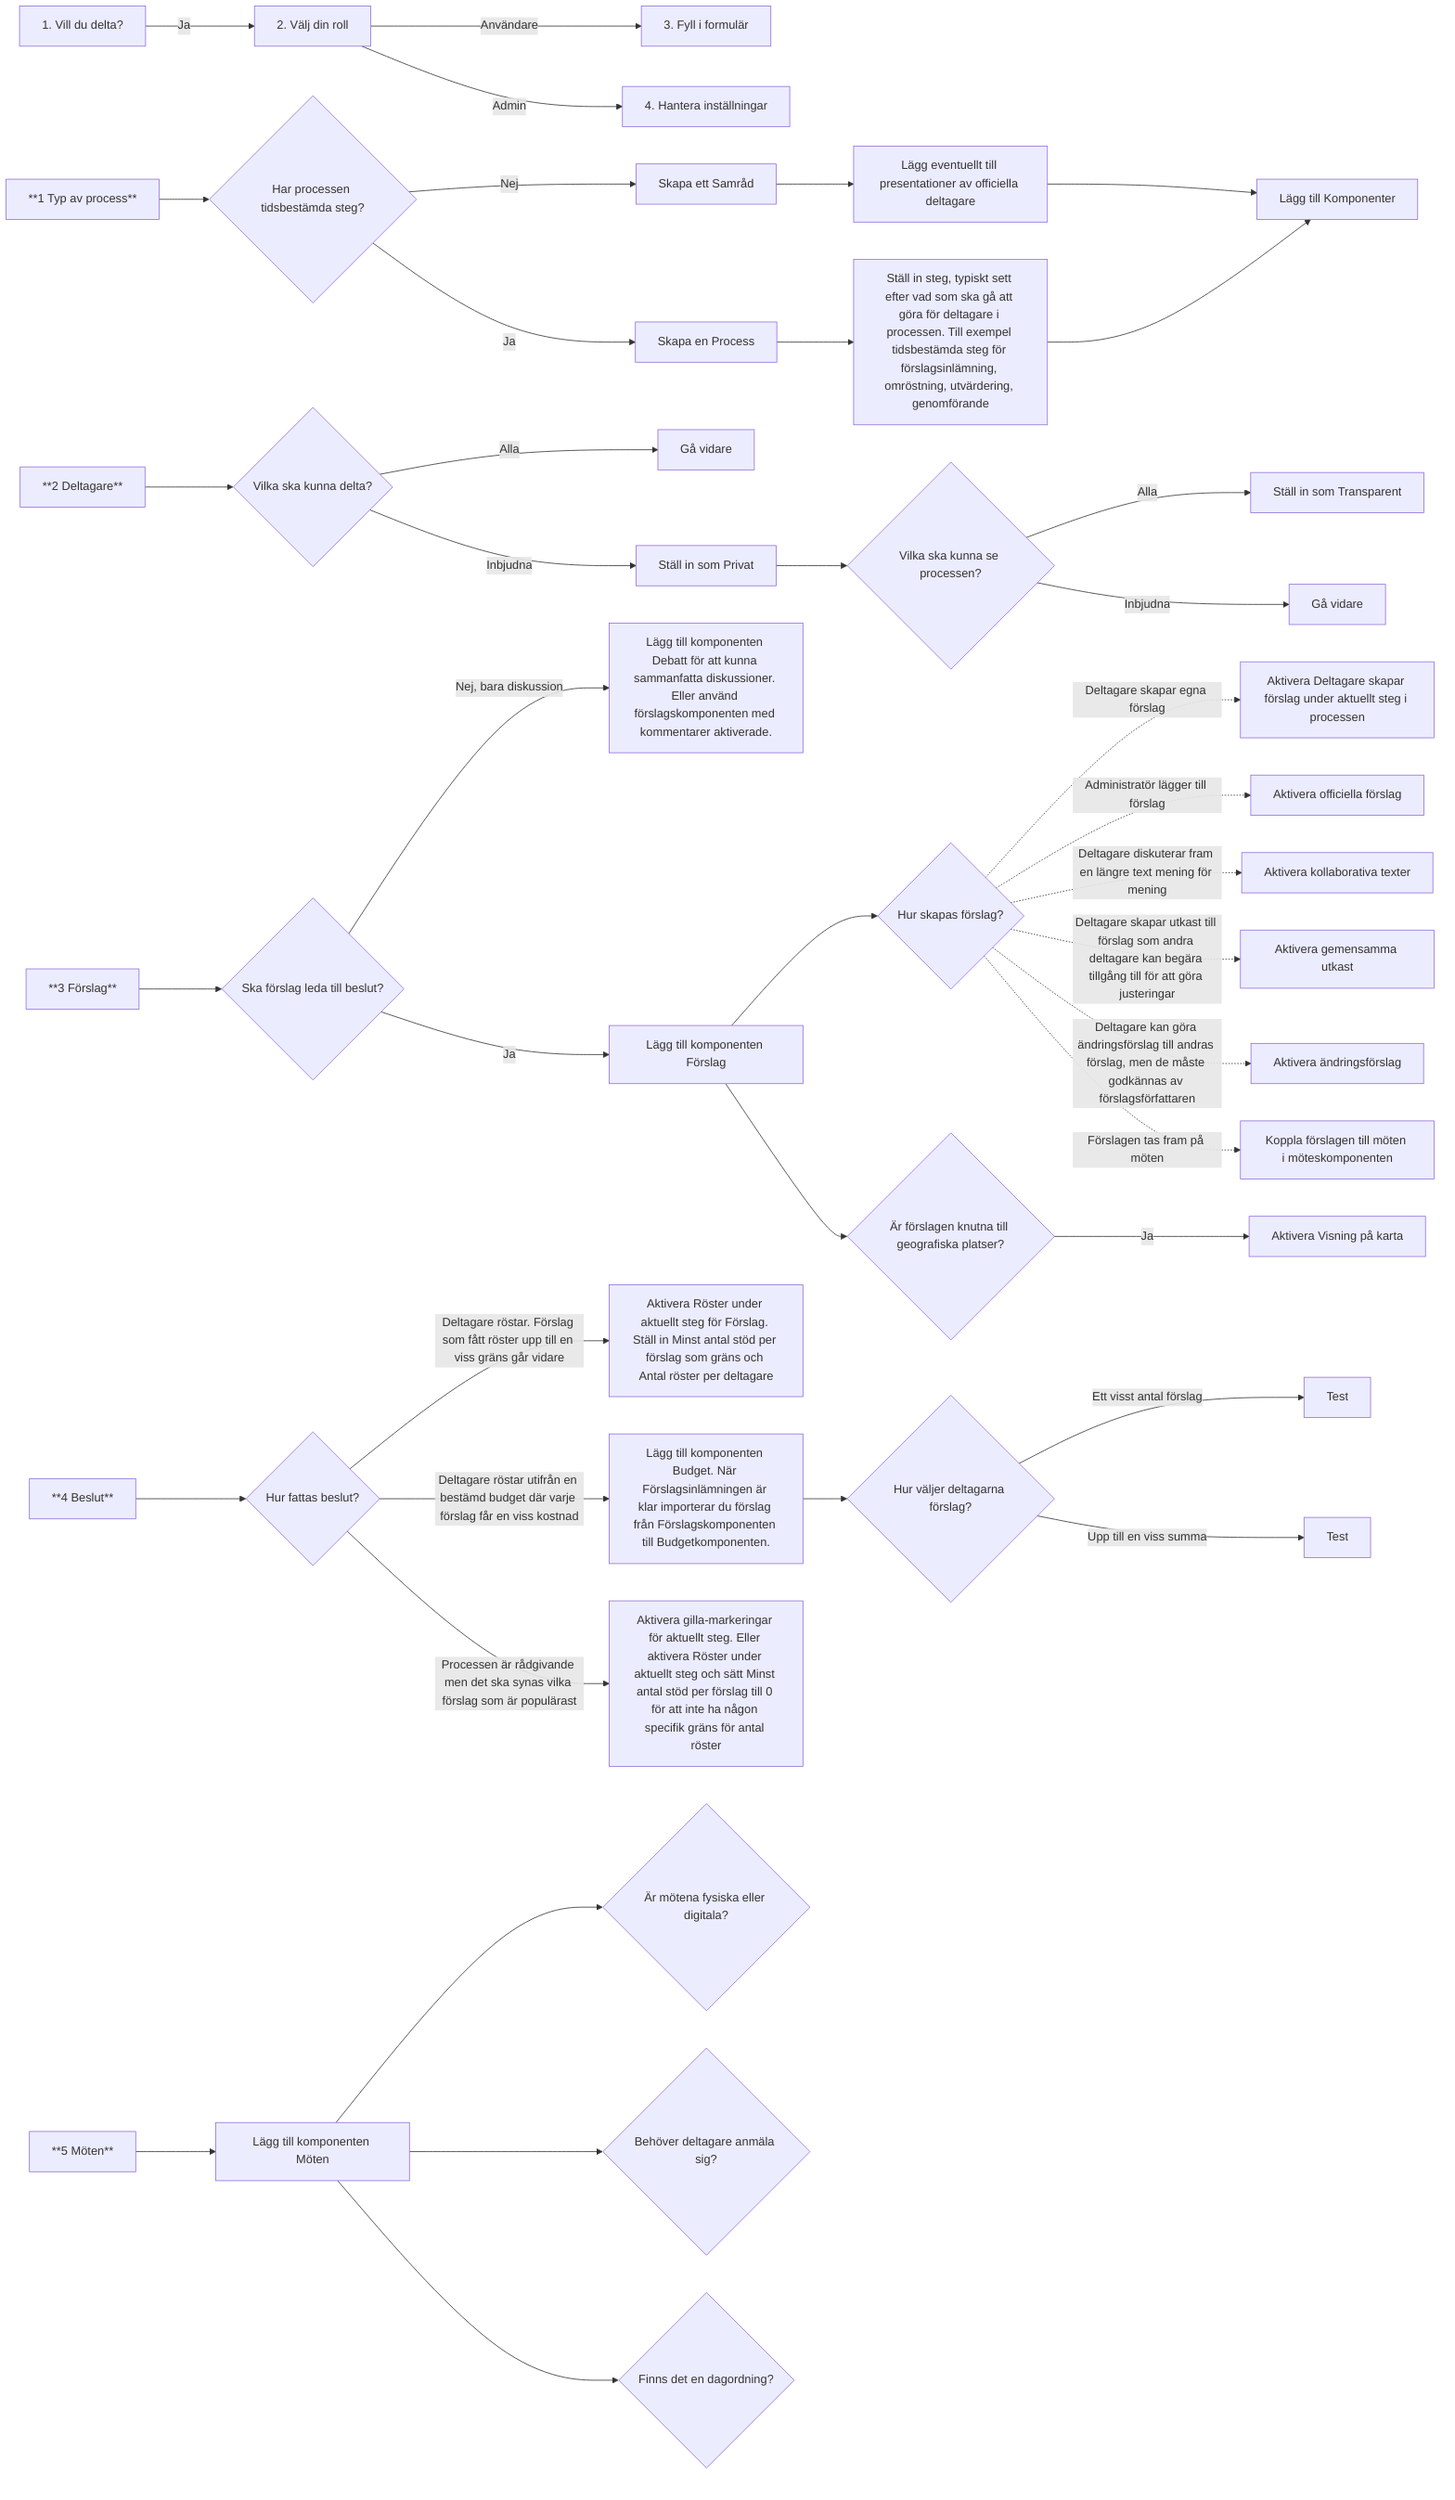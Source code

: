 graph LR
    Q1[1. Vill du delta?]
    Q1 -->|Ja| Q2[2. Välj din roll]
    Q2 -->|Användare| Q3[3. Fyll i formulär]
    Q2 -->|Admin| Q4[4. Hantera inställningar]

  	A[**1 Typ av process**] --> B{Har processen tidsbestämda steg?}
    B -->|Ja| C[Skapa en Process]
    C --> K[Ställ in steg, typiskt sett efter vad som ska gå att göra för deltagare i processen. Till exempel tidsbestämda steg för förslagsinlämning, omröstning, utvärdering, genomförande]
    B -->|Nej| D[Skapa ett Samråd]
    D --> GA[Lägg eventuellt till presentationer av officiella deltagare]
    GA --> L[Lägg till Komponenter]
    K --> L[Lägg till Komponenter]

    M[**2 Deltagare**] --> E{Vilka ska kunna delta?}
    E -->|Alla| G[Gå vidare]
    E -->|Inbjudna| H[Ställ in som Privat] --> F{Vilka ska kunna se processen?}
    F -->|Alla| I[Ställ in som Transparent]
    F -->|Inbjudna| J[Gå vidare]

    N[**3 Förslag**]
    N --> O{Ska förslag leda till beslut?}
    O -->|Nej, bara diskussion| P[Lägg till komponenten Debatt för att kunna sammanfatta diskussioner. Eller använd förslagskomponenten med kommentarer aktiverade.]
    O -->|Ja| Q[Lägg till komponenten Förslag] --> R{Hur skapas förslag?}
    Q --> QA{Är förslagen knutna till geografiska platser?}
  	QA -->|Ja| QB[Aktivera Visning på karta]
    R -.->|Deltagare skapar egna förslag| S[Aktivera Deltagare skapar förslag under aktuellt steg i processen]
    R -.->|Administratör lägger till förslag| T[Aktivera officiella förslag]
    R -.->|Deltagare diskuterar fram en längre text mening för mening | U[Aktivera kollaborativa texter]
    R -.->|Deltagare skapar utkast till förslag som andra deltagare kan begära tillgång till för att göra justeringar | V[Aktivera gemensamma utkast]
  	R -.->|Deltagare kan göra ändringsförslag till andras förslag, men de måste godkännas av förslagsförfattaren | W[Aktivera ändringsförslag]
    R -.->|Förslagen tas fram på möten | WA[Koppla förslagen till möten i möteskomponenten]

    X[**4 Beslut** ] --> Y{Hur fattas beslut?}
    Y --> |Deltagare röstar. Förslag som fått röster upp till en viss gräns går vidare| Z[Aktivera Röster under aktuellt steg för Förslag. Ställ in Minst antal stöd per förslag som gräns och Antal röster per deltagare]
    Y --> |Deltagare röstar utifrån en bestämd budget där varje förslag får en viss kostnad| BB[Lägg till komponenten Budget. När Förslagsinlämningen är klar importerar du förslag från Förslagskomponenten till Budgetkomponenten.]
    BB --> BC{Hur väljer deltagarna förslag?}
    BC --> |Ett visst antal förslag| BD[Test]
    BC --> |Upp till en viss summa| BE[Test]
    Y --> |Processen är rådgivande men det ska synas vilka förslag som är populärast| CB[Aktivera gilla-markeringar för aktuellt steg. Eller aktivera Röster under aktuellt steg och sätt Minst antal stöd per förslag till 0 för att inte ha någon specifik gräns för antal röster]

    DB[**5 Möten**] --> HB[Lägg till komponenten Möten]
    HB --> EB{Är mötena fysiska eller digitala?}
    HB --> FB{Behöver deltagare anmäla sig?}
    HB --> GB{Finns det en dagordning?}